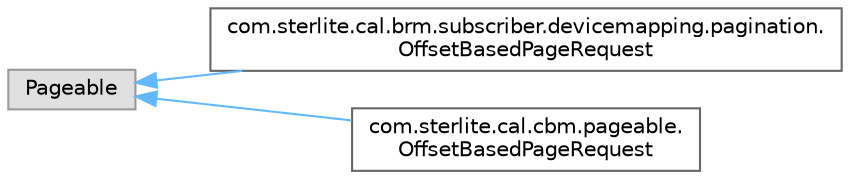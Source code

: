 digraph "Graphical Class Hierarchy"
{
 // LATEX_PDF_SIZE
  bgcolor="transparent";
  edge [fontname=Helvetica,fontsize=10,labelfontname=Helvetica,labelfontsize=10];
  node [fontname=Helvetica,fontsize=10,shape=box,height=0.2,width=0.4];
  rankdir="LR";
  Node0 [id="Node000000",label="Pageable",height=0.2,width=0.4,color="grey60", fillcolor="#E0E0E0", style="filled",tooltip=" "];
  Node0 -> Node1 [id="edge938_Node000000_Node000001",dir="back",color="steelblue1",style="solid",tooltip=" "];
  Node1 [id="Node000001",label="com.sterlite.cal.brm.subscriber.devicemapping.pagination.\lOffsetBasedPageRequest",height=0.2,width=0.4,color="grey40", fillcolor="white", style="filled",URL="$classcom_1_1sterlite_1_1cal_1_1brm_1_1subscriber_1_1devicemapping_1_1pagination_1_1_offset_based_page_request.html",tooltip=" "];
  Node0 -> Node2 [id="edge939_Node000000_Node000002",dir="back",color="steelblue1",style="solid",tooltip=" "];
  Node2 [id="Node000002",label="com.sterlite.cal.cbm.pageable.\lOffsetBasedPageRequest",height=0.2,width=0.4,color="grey40", fillcolor="white", style="filled",URL="$classcom_1_1sterlite_1_1cal_1_1cbm_1_1pageable_1_1_offset_based_page_request.html",tooltip=" "];
}

